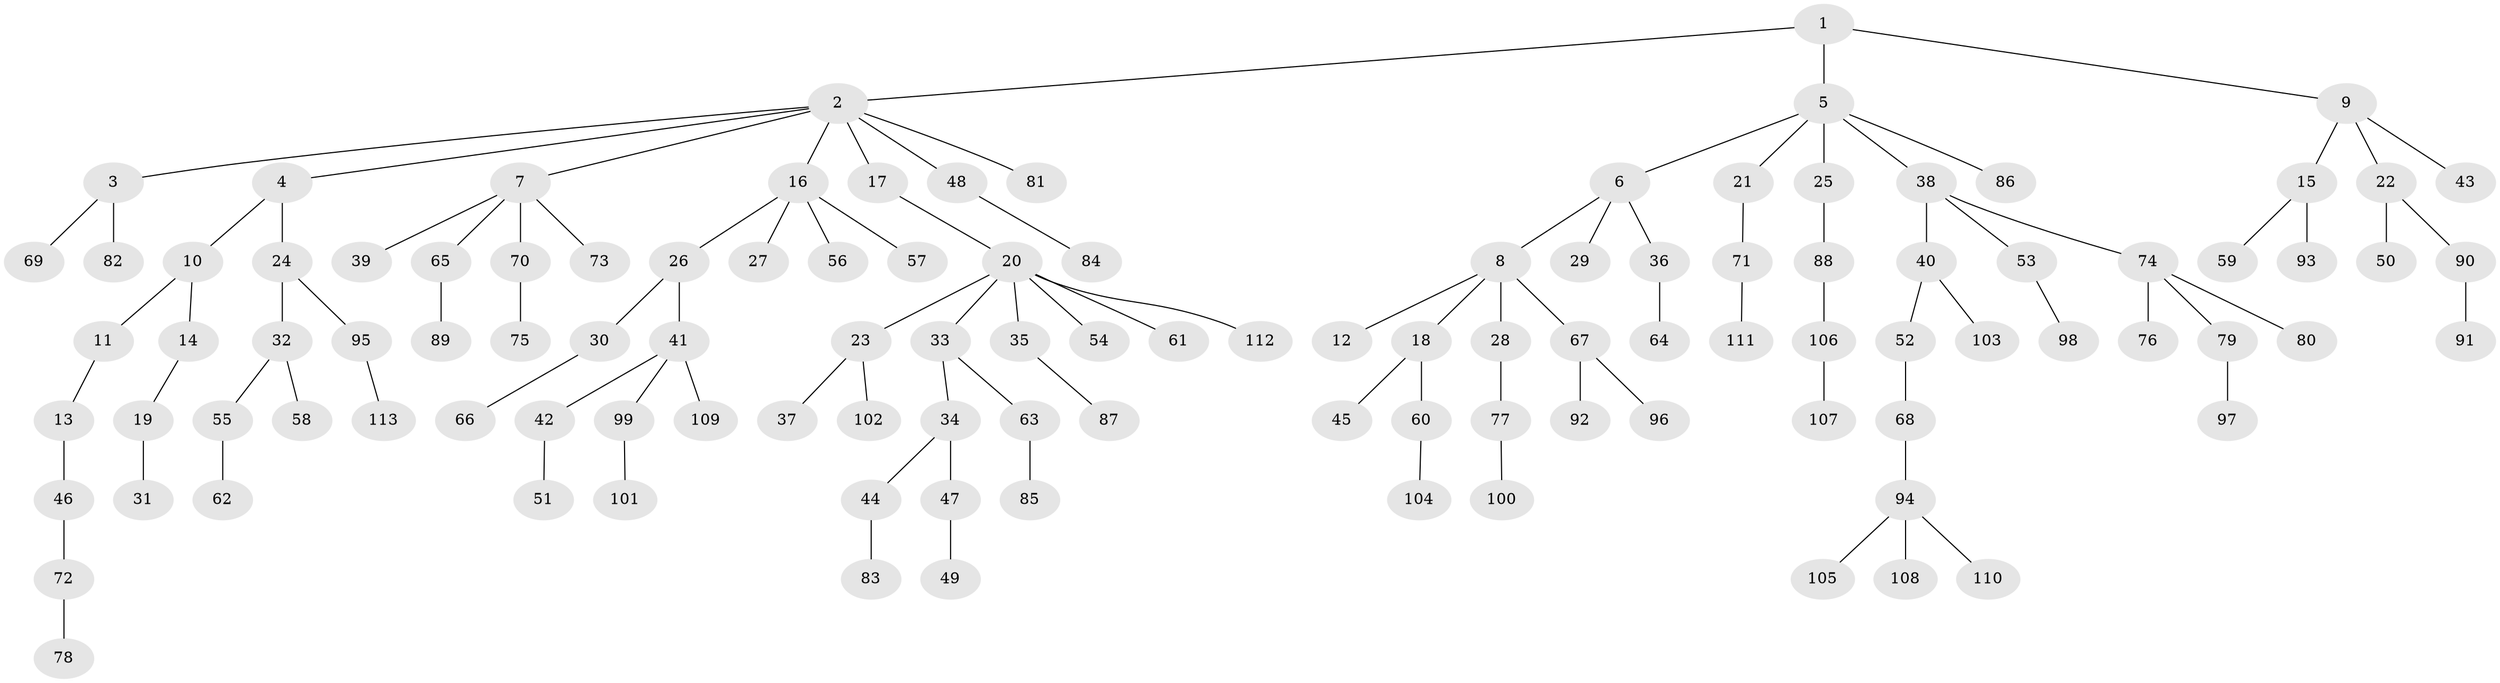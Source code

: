 // Generated by graph-tools (version 1.1) at 2025/36/03/09/25 02:36:47]
// undirected, 113 vertices, 112 edges
graph export_dot {
graph [start="1"]
  node [color=gray90,style=filled];
  1;
  2;
  3;
  4;
  5;
  6;
  7;
  8;
  9;
  10;
  11;
  12;
  13;
  14;
  15;
  16;
  17;
  18;
  19;
  20;
  21;
  22;
  23;
  24;
  25;
  26;
  27;
  28;
  29;
  30;
  31;
  32;
  33;
  34;
  35;
  36;
  37;
  38;
  39;
  40;
  41;
  42;
  43;
  44;
  45;
  46;
  47;
  48;
  49;
  50;
  51;
  52;
  53;
  54;
  55;
  56;
  57;
  58;
  59;
  60;
  61;
  62;
  63;
  64;
  65;
  66;
  67;
  68;
  69;
  70;
  71;
  72;
  73;
  74;
  75;
  76;
  77;
  78;
  79;
  80;
  81;
  82;
  83;
  84;
  85;
  86;
  87;
  88;
  89;
  90;
  91;
  92;
  93;
  94;
  95;
  96;
  97;
  98;
  99;
  100;
  101;
  102;
  103;
  104;
  105;
  106;
  107;
  108;
  109;
  110;
  111;
  112;
  113;
  1 -- 2;
  1 -- 5;
  1 -- 9;
  2 -- 3;
  2 -- 4;
  2 -- 7;
  2 -- 16;
  2 -- 17;
  2 -- 48;
  2 -- 81;
  3 -- 69;
  3 -- 82;
  4 -- 10;
  4 -- 24;
  5 -- 6;
  5 -- 21;
  5 -- 25;
  5 -- 38;
  5 -- 86;
  6 -- 8;
  6 -- 29;
  6 -- 36;
  7 -- 39;
  7 -- 65;
  7 -- 70;
  7 -- 73;
  8 -- 12;
  8 -- 18;
  8 -- 28;
  8 -- 67;
  9 -- 15;
  9 -- 22;
  9 -- 43;
  10 -- 11;
  10 -- 14;
  11 -- 13;
  13 -- 46;
  14 -- 19;
  15 -- 59;
  15 -- 93;
  16 -- 26;
  16 -- 27;
  16 -- 56;
  16 -- 57;
  17 -- 20;
  18 -- 45;
  18 -- 60;
  19 -- 31;
  20 -- 23;
  20 -- 33;
  20 -- 35;
  20 -- 54;
  20 -- 61;
  20 -- 112;
  21 -- 71;
  22 -- 50;
  22 -- 90;
  23 -- 37;
  23 -- 102;
  24 -- 32;
  24 -- 95;
  25 -- 88;
  26 -- 30;
  26 -- 41;
  28 -- 77;
  30 -- 66;
  32 -- 55;
  32 -- 58;
  33 -- 34;
  33 -- 63;
  34 -- 44;
  34 -- 47;
  35 -- 87;
  36 -- 64;
  38 -- 40;
  38 -- 53;
  38 -- 74;
  40 -- 52;
  40 -- 103;
  41 -- 42;
  41 -- 99;
  41 -- 109;
  42 -- 51;
  44 -- 83;
  46 -- 72;
  47 -- 49;
  48 -- 84;
  52 -- 68;
  53 -- 98;
  55 -- 62;
  60 -- 104;
  63 -- 85;
  65 -- 89;
  67 -- 92;
  67 -- 96;
  68 -- 94;
  70 -- 75;
  71 -- 111;
  72 -- 78;
  74 -- 76;
  74 -- 79;
  74 -- 80;
  77 -- 100;
  79 -- 97;
  88 -- 106;
  90 -- 91;
  94 -- 105;
  94 -- 108;
  94 -- 110;
  95 -- 113;
  99 -- 101;
  106 -- 107;
}
